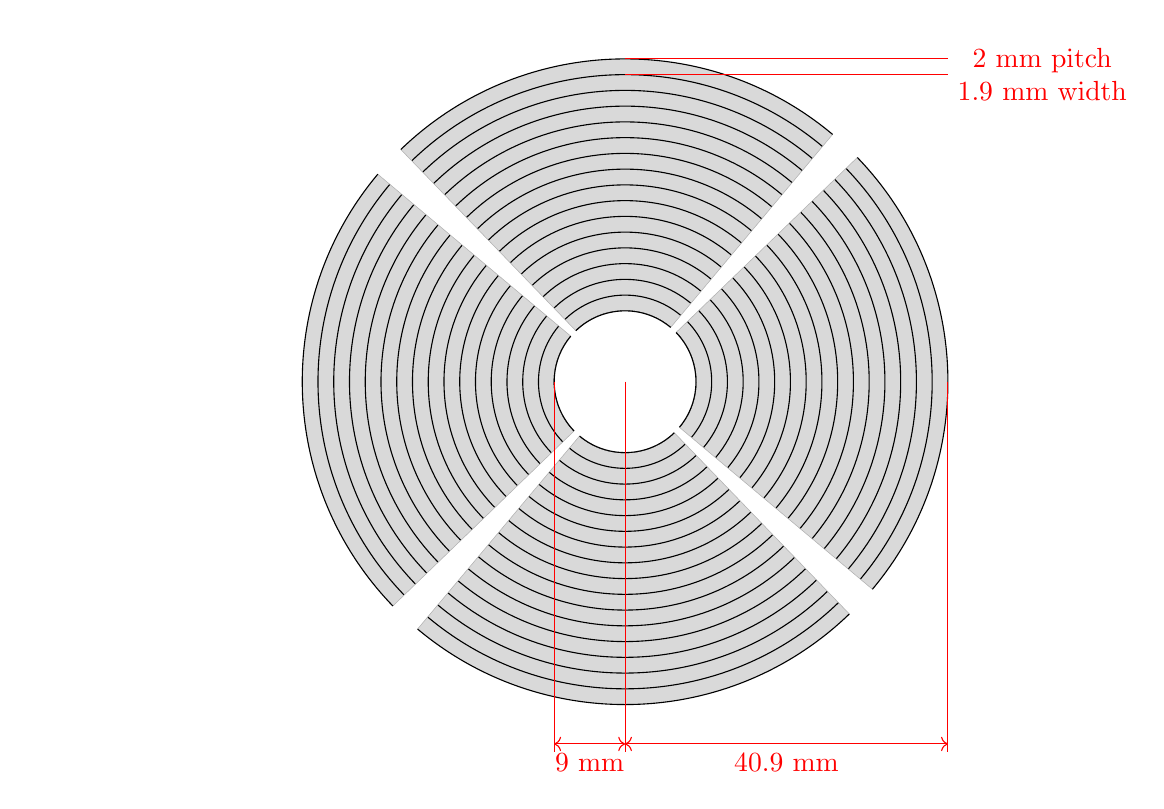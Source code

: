\begin{tikzpicture}
    % Definitions
    \coordinate (origo) at (0,0);
    \def \smallradius{0.9cm}
    \def \bigradius{4.1cm}
    \def \factor{0.2}
    \def \rotation{50}
    %%%
    %%% Front detector
    %%%
    % Gray background
    \foreach \factor in {0, 90, 180, 270} 
    {
        \fill[gray!30, rotate=\factor+\rotation] (origo) -- (\bigradius,0cm) arc (0:84:\bigradius) -- (origo);
    }
    % Annular lines
    \foreach \radius in {0.9, 1.1, ..., 4.1} 
    {
        \draw[black, rotate=\rotation, >=stealth]     (0:\radius) arc (0:84:\radius) {};
        \draw[black, rotate=90+\rotation, >=stealth]  (0:\radius) arc (0:84:\radius) {};
        \draw[black, rotate=180+\rotation, >=stealth] (0:\radius) arc (0:84:\radius) {};
        \draw[black, rotate=270+\rotation, >=stealth] (0:\radius) arc (0:84:\radius) {};
    }
    % Radial quadrant lines
    \foreach \x in {-6, 0, 84, 90, 174, 180, 264, 270} 
    {
        \draw[very thin, black!30, rotate=\rotation] (origo) -- (\x:\bigradius);
    }
    % Inner circle
    \draw[very thin, white, fill=white] (origo) circle (\smallradius);
    % Inner and outer circle arc
    \foreach \factor in {0, 90, 180, 270} 
    {
        \draw[black, rotate=\factor+\rotation, >=stealth] (0:\smallradius) arc (0:84:\smallradius) {};
        \draw[black, rotate=\factor+\rotation, >=stealth] (0:\bigradius) arc (0:84:\bigradius) {};
    }
    % Pitch/width
    \draw[red] (0,\bigradius) -- (\bigradius,\bigradius);
    \draw[red] (0,3.9) -- node[right, pos=1] {\shortstack{2 mm pitch \\ 1.9 mm width}} (\bigradius,3.9);
    % Inner/outer radius
    \draw[red] (-\smallradius,0) -- (-\smallradius,-4.7);
    \draw[red] (origo) -- (0,-4.7);
    \draw[red] (\bigradius, 0) -- (\bigradius,-4.7);
    \draw[<->, red] (-\smallradius,-4.6) -- node[below] {9 mm} (0,-4.6);
    \draw[<->, red] (0,-4.6) -- node[below] {40.9 mm} (\bigradius,-4.6);
    % Vertical alignment with back detector
    \node[] at (-7.47,0) {};
\end{tikzpicture}